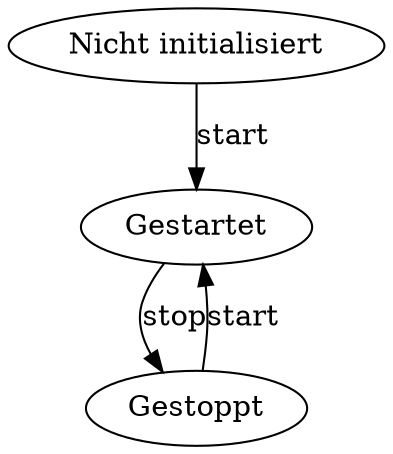 digraph {
 NotInitialized[label="Nicht initialisiert"];
 Started[label="Gestartet"];
 Stopped[label="Gestoppt"];
 NotInitialized->Started[label="start"];
 Started->Stopped[label="stop"];
 Stopped->Started[label="start"];
}
